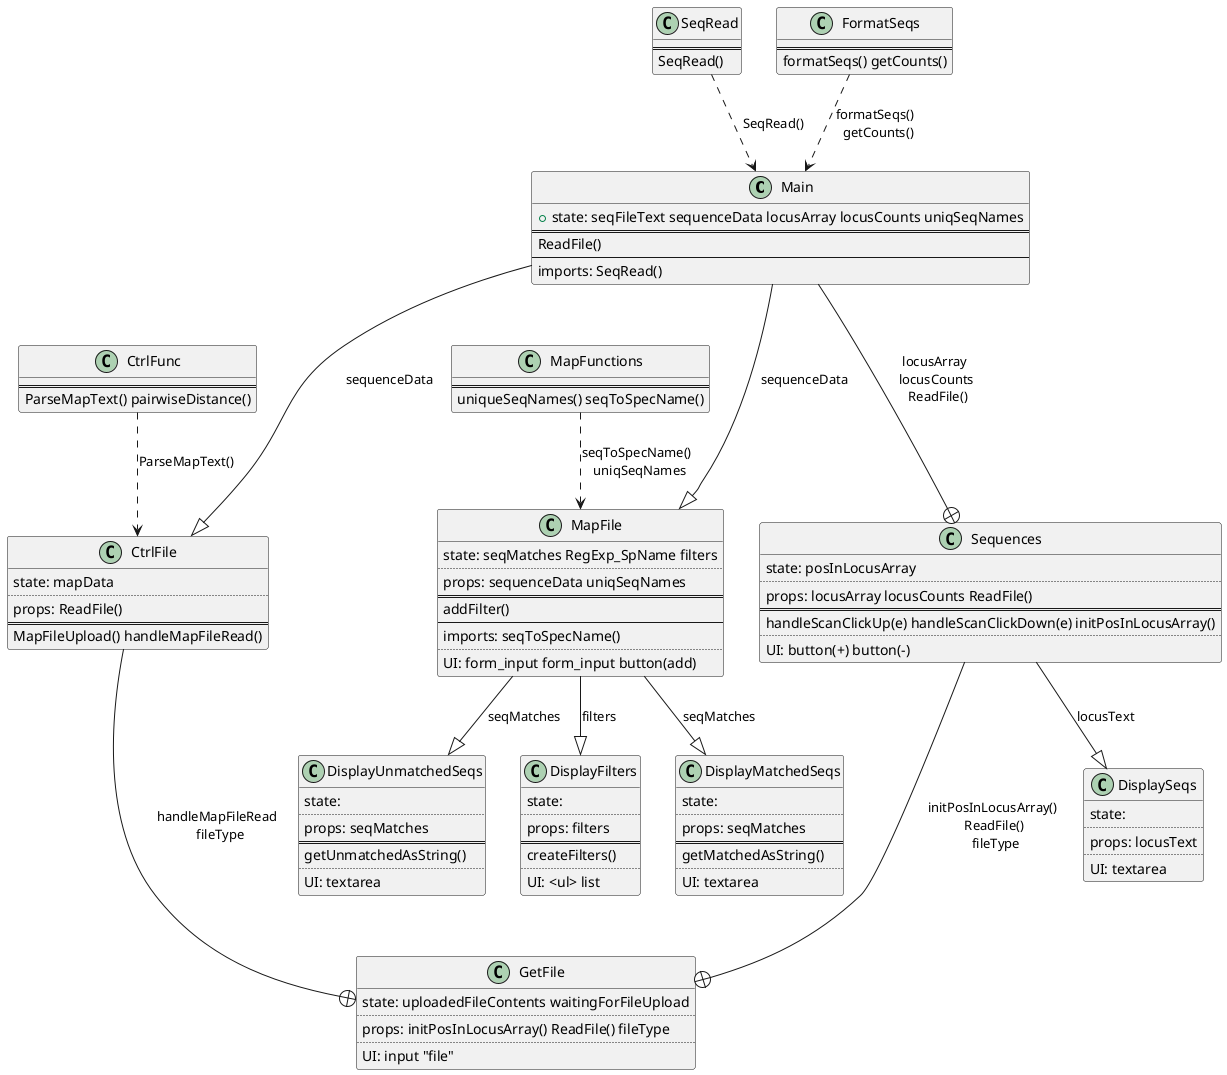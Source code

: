 @startuml

class Main {
	+ state: seqFileText sequenceData locusArray locusCounts uniqSeqNames
	==
	ReadFile()
	--
	imports: SeqRead()
}

class SeqRead {
	==
	SeqRead()
	}

class Sequences {
	state: posInLocusArray
	..
	props: locusArray locusCounts ReadFile()
	==
	handleScanClickUp(e) handleScanClickDown(e) initPosInLocusArray()
	..
	UI: button(+) button(-)	
	}

class MapFile {
	state: seqMatches RegExp_SpName filters
	..
	props: sequenceData uniqSeqNames
	==
	addFilter()
	--
	imports: seqToSpecName()
	..
	UI: form_input form_input button(add)		
}

class CtrlFile {
	state: mapData
	..
	props: ReadFile()
	==
	MapFileUpload() handleMapFileRead()
	}


class GetFile {
	state: uploadedFileContents waitingForFileUpload
	..
	props: initPosInLocusArray() ReadFile() fileType
	..
	UI: input "file"		
		}

class DisplaySeqs {
	state:
	..
	props: locusText
	..
	UI: textarea		
}

class DisplayUnmatchedSeqs {
	state:
	..
	props: seqMatches
	==
	getUnmatchedAsString()
	..
	UI: textarea		
}

class DisplayFilters {
	state:
	..
	props: filters
	==
	createFilters()
	..
	UI: <ul> list		
}

class DisplayMatchedSeqs {
	state:
	..
	props: seqMatches
	==
	getMatchedAsString()		
	..
	UI: textarea
}
			

class FormatSeqs {
	==
	formatSeqs() getCounts()
}
			
class MapFunctions {
	==
	uniqueSeqNames() seqToSpecName()
}	

class CtrlFunc {
	==
	ParseMapText() pairwiseDistance()
}
					
Main ---+ Sequences : locusArray \n locusCounts \n ReadFile()
Main ---|> MapFile : sequenceData 
Main ---|> CtrlFile : sequenceData
Sequences ---+ GetFile : initPosInLocusArray() \n ReadFile() \n fileType
Sequences --|> DisplaySeqs : locusText
MapFile --|> DisplayUnmatchedSeqs : seqMatches
MapFile --|> DisplayMatchedSeqs : seqMatches
MapFile --|> DisplayFilters : filters	
SeqRead ..> Main : SeqRead()
FormatSeqs ..> Main : formatSeqs() \n getCounts()
CtrlFile ---+ GetFile: handleMapFileRead \n fileType
MapFunctions ..> MapFile : seqToSpecName() \n uniqSeqNames
CtrlFunc ..> CtrlFile : ParseMapText()					
@enduml
